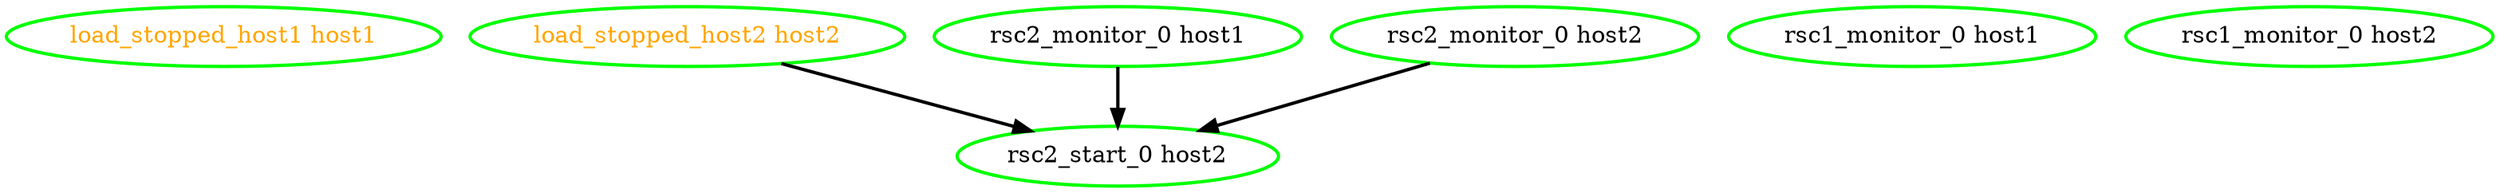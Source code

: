digraph "g" {
"load_stopped_host1 host1" [ style=bold color="green" fontcolor="orange" ]
"load_stopped_host2 host2" -> "rsc2_start_0 host2" [ style = bold]
"load_stopped_host2 host2" [ style=bold color="green" fontcolor="orange" ]
"rsc1_monitor_0 host1" [ style=bold color="green" fontcolor="black" ]
"rsc1_monitor_0 host2" [ style=bold color="green" fontcolor="black" ]
"rsc2_monitor_0 host1" -> "rsc2_start_0 host2" [ style = bold]
"rsc2_monitor_0 host1" [ style=bold color="green" fontcolor="black" ]
"rsc2_monitor_0 host2" -> "rsc2_start_0 host2" [ style = bold]
"rsc2_monitor_0 host2" [ style=bold color="green" fontcolor="black" ]
"rsc2_start_0 host2" [ style=bold color="green" fontcolor="black" ]
}
